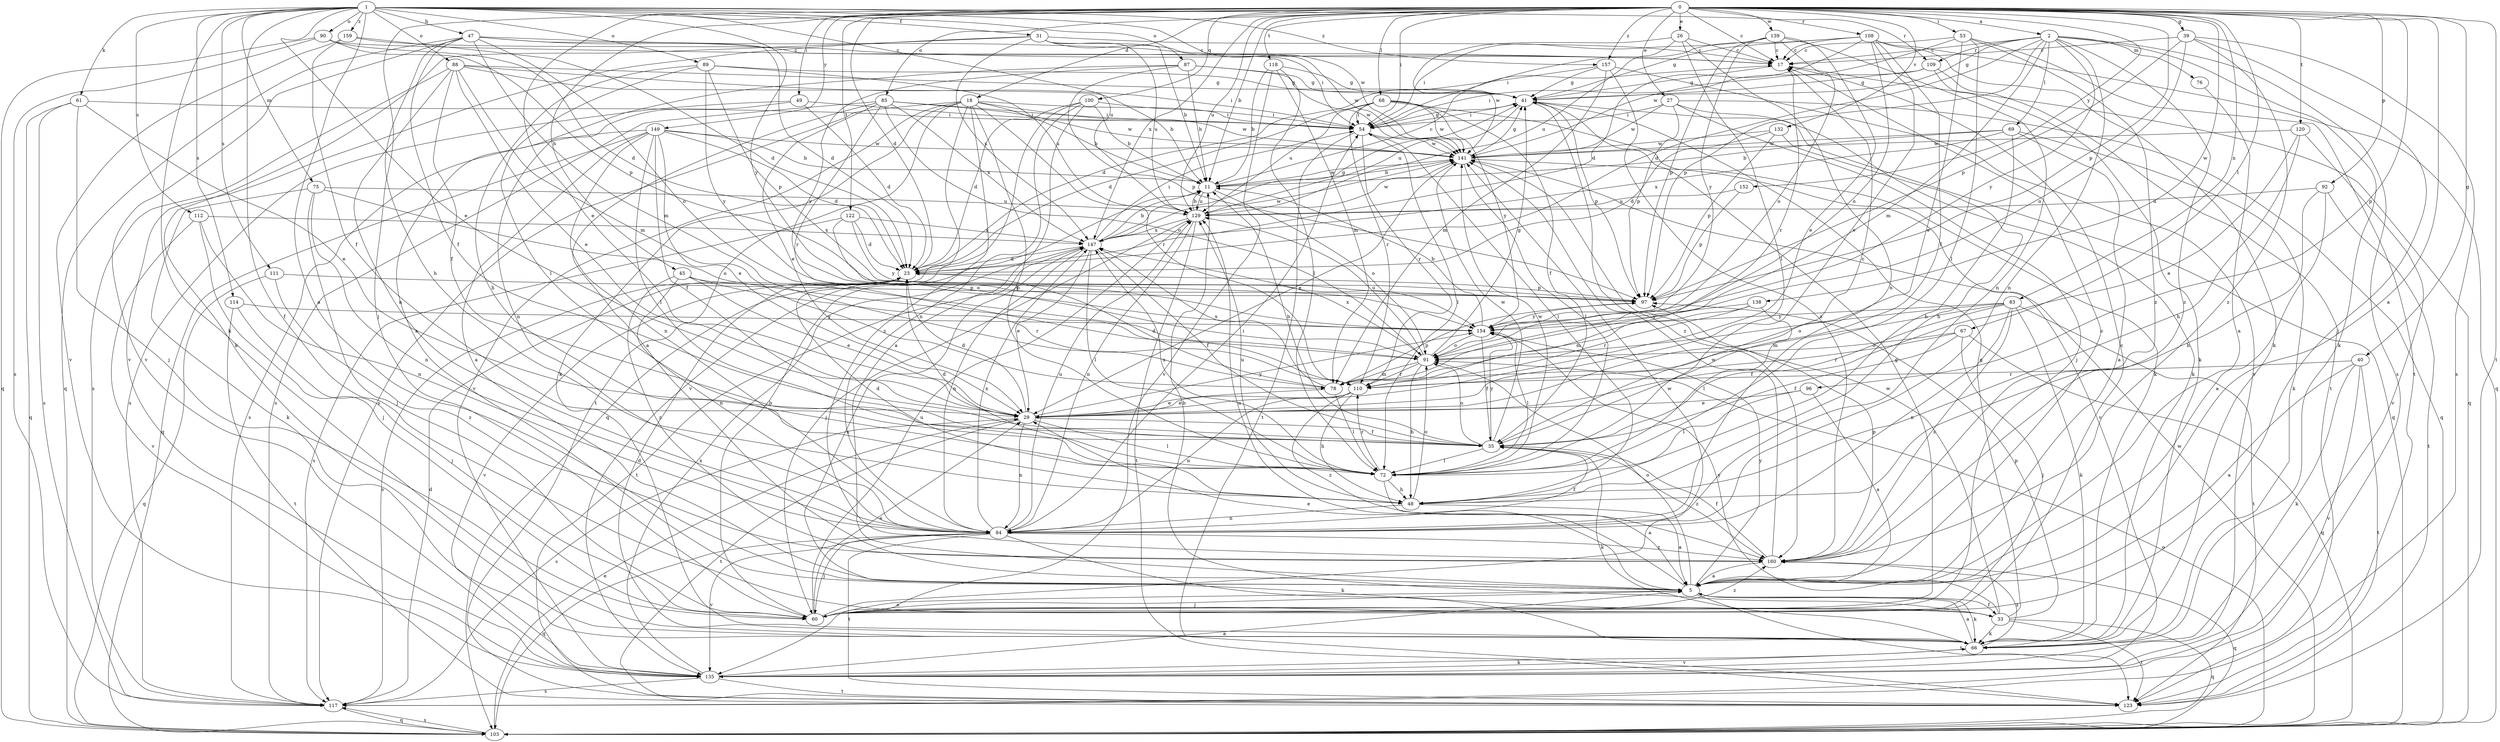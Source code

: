 strict digraph  {
0;
1;
2;
5;
11;
17;
18;
23;
26;
27;
29;
31;
33;
35;
39;
40;
41;
45;
47;
48;
49;
53;
54;
60;
61;
66;
67;
68;
69;
72;
75;
76;
78;
83;
84;
85;
87;
88;
89;
90;
91;
92;
96;
97;
100;
103;
108;
109;
110;
111;
112;
114;
117;
118;
120;
122;
123;
129;
132;
135;
138;
139;
141;
147;
149;
152;
154;
157;
159;
160;
0 -> 2  [label=a];
0 -> 5  [label=a];
0 -> 11  [label=b];
0 -> 17  [label=c];
0 -> 18  [label=d];
0 -> 23  [label=d];
0 -> 26  [label=e];
0 -> 27  [label=e];
0 -> 29  [label=e];
0 -> 39  [label=g];
0 -> 40  [label=g];
0 -> 45  [label=h];
0 -> 49  [label=i];
0 -> 53  [label=i];
0 -> 54  [label=i];
0 -> 60  [label=j];
0 -> 67  [label=l];
0 -> 68  [label=l];
0 -> 83  [label=n];
0 -> 85  [label=o];
0 -> 92  [label=p];
0 -> 96  [label=p];
0 -> 97  [label=p];
0 -> 100  [label=q];
0 -> 108  [label=r];
0 -> 118  [label=t];
0 -> 120  [label=t];
0 -> 122  [label=t];
0 -> 123  [label=t];
0 -> 129  [label=u];
0 -> 132  [label=v];
0 -> 138  [label=w];
0 -> 139  [label=w];
0 -> 147  [label=x];
0 -> 149  [label=y];
0 -> 152  [label=y];
0 -> 157  [label=z];
1 -> 5  [label=a];
1 -> 29  [label=e];
1 -> 31  [label=f];
1 -> 33  [label=f];
1 -> 47  [label=h];
1 -> 61  [label=k];
1 -> 66  [label=k];
1 -> 75  [label=m];
1 -> 87  [label=o];
1 -> 88  [label=o];
1 -> 89  [label=o];
1 -> 90  [label=o];
1 -> 109  [label=r];
1 -> 111  [label=s];
1 -> 112  [label=s];
1 -> 114  [label=s];
1 -> 129  [label=u];
1 -> 141  [label=w];
1 -> 154  [label=y];
1 -> 157  [label=z];
1 -> 159  [label=z];
2 -> 17  [label=c];
2 -> 23  [label=d];
2 -> 41  [label=g];
2 -> 66  [label=k];
2 -> 69  [label=l];
2 -> 76  [label=m];
2 -> 78  [label=m];
2 -> 84  [label=n];
2 -> 97  [label=p];
2 -> 109  [label=r];
2 -> 117  [label=s];
2 -> 154  [label=y];
2 -> 160  [label=z];
5 -> 17  [label=c];
5 -> 29  [label=e];
5 -> 33  [label=f];
5 -> 60  [label=j];
5 -> 66  [label=k];
5 -> 91  [label=o];
5 -> 123  [label=t];
5 -> 129  [label=u];
5 -> 154  [label=y];
11 -> 17  [label=c];
11 -> 91  [label=o];
11 -> 129  [label=u];
11 -> 141  [label=w];
17 -> 41  [label=g];
17 -> 103  [label=q];
17 -> 110  [label=r];
18 -> 11  [label=b];
18 -> 54  [label=i];
18 -> 66  [label=k];
18 -> 72  [label=l];
18 -> 103  [label=q];
18 -> 110  [label=r];
18 -> 117  [label=s];
18 -> 123  [label=t];
18 -> 135  [label=v];
18 -> 141  [label=w];
18 -> 160  [label=z];
23 -> 97  [label=p];
23 -> 117  [label=s];
23 -> 135  [label=v];
26 -> 17  [label=c];
26 -> 72  [label=l];
26 -> 84  [label=n];
26 -> 129  [label=u];
26 -> 141  [label=w];
27 -> 54  [label=i];
27 -> 60  [label=j];
27 -> 66  [label=k];
27 -> 97  [label=p];
27 -> 103  [label=q];
27 -> 141  [label=w];
29 -> 23  [label=d];
29 -> 35  [label=f];
29 -> 72  [label=l];
29 -> 84  [label=n];
29 -> 117  [label=s];
29 -> 123  [label=t];
29 -> 154  [label=y];
31 -> 11  [label=b];
31 -> 17  [label=c];
31 -> 66  [label=k];
31 -> 129  [label=u];
31 -> 135  [label=v];
31 -> 141  [label=w];
31 -> 147  [label=x];
33 -> 11  [label=b];
33 -> 41  [label=g];
33 -> 66  [label=k];
33 -> 97  [label=p];
33 -> 103  [label=q];
33 -> 123  [label=t];
33 -> 141  [label=w];
33 -> 147  [label=x];
33 -> 154  [label=y];
35 -> 11  [label=b];
35 -> 17  [label=c];
35 -> 66  [label=k];
35 -> 72  [label=l];
35 -> 91  [label=o];
35 -> 141  [label=w];
35 -> 154  [label=y];
35 -> 160  [label=z];
39 -> 17  [label=c];
39 -> 60  [label=j];
39 -> 91  [label=o];
39 -> 97  [label=p];
39 -> 117  [label=s];
39 -> 160  [label=z];
40 -> 5  [label=a];
40 -> 66  [label=k];
40 -> 110  [label=r];
40 -> 123  [label=t];
40 -> 135  [label=v];
41 -> 54  [label=i];
41 -> 97  [label=p];
41 -> 103  [label=q];
41 -> 129  [label=u];
41 -> 160  [label=z];
45 -> 29  [label=e];
45 -> 84  [label=n];
45 -> 97  [label=p];
45 -> 110  [label=r];
45 -> 160  [label=z];
47 -> 17  [label=c];
47 -> 23  [label=d];
47 -> 35  [label=f];
47 -> 48  [label=h];
47 -> 54  [label=i];
47 -> 78  [label=m];
47 -> 91  [label=o];
47 -> 103  [label=q];
47 -> 135  [label=v];
48 -> 5  [label=a];
48 -> 23  [label=d];
48 -> 54  [label=i];
48 -> 84  [label=n];
48 -> 91  [label=o];
48 -> 129  [label=u];
49 -> 23  [label=d];
49 -> 54  [label=i];
49 -> 84  [label=n];
49 -> 117  [label=s];
53 -> 17  [label=c];
53 -> 29  [label=e];
53 -> 72  [label=l];
53 -> 123  [label=t];
53 -> 141  [label=w];
53 -> 160  [label=z];
54 -> 41  [label=g];
54 -> 72  [label=l];
54 -> 110  [label=r];
54 -> 123  [label=t];
54 -> 141  [label=w];
60 -> 5  [label=a];
60 -> 11  [label=b];
60 -> 17  [label=c];
60 -> 29  [label=e];
60 -> 41  [label=g];
60 -> 129  [label=u];
60 -> 141  [label=w];
60 -> 160  [label=z];
61 -> 29  [label=e];
61 -> 54  [label=i];
61 -> 60  [label=j];
61 -> 103  [label=q];
61 -> 117  [label=s];
66 -> 5  [label=a];
66 -> 23  [label=d];
66 -> 135  [label=v];
66 -> 160  [label=z];
67 -> 35  [label=f];
67 -> 60  [label=j];
67 -> 91  [label=o];
67 -> 103  [label=q];
67 -> 110  [label=r];
68 -> 23  [label=d];
68 -> 35  [label=f];
68 -> 54  [label=i];
68 -> 66  [label=k];
68 -> 110  [label=r];
68 -> 129  [label=u];
68 -> 141  [label=w];
68 -> 154  [label=y];
69 -> 5  [label=a];
69 -> 11  [label=b];
69 -> 48  [label=h];
69 -> 66  [label=k];
69 -> 141  [label=w];
69 -> 147  [label=x];
72 -> 5  [label=a];
72 -> 23  [label=d];
72 -> 48  [label=h];
72 -> 110  [label=r];
72 -> 141  [label=w];
72 -> 147  [label=x];
75 -> 60  [label=j];
75 -> 66  [label=k];
75 -> 84  [label=n];
75 -> 91  [label=o];
75 -> 129  [label=u];
76 -> 5  [label=a];
78 -> 23  [label=d];
78 -> 29  [label=e];
78 -> 72  [label=l];
78 -> 97  [label=p];
78 -> 147  [label=x];
83 -> 35  [label=f];
83 -> 66  [label=k];
83 -> 78  [label=m];
83 -> 84  [label=n];
83 -> 91  [label=o];
83 -> 123  [label=t];
83 -> 154  [label=y];
83 -> 160  [label=z];
84 -> 35  [label=f];
84 -> 54  [label=i];
84 -> 60  [label=j];
84 -> 66  [label=k];
84 -> 103  [label=q];
84 -> 123  [label=t];
84 -> 129  [label=u];
84 -> 135  [label=v];
84 -> 147  [label=x];
84 -> 160  [label=z];
85 -> 5  [label=a];
85 -> 29  [label=e];
85 -> 54  [label=i];
85 -> 91  [label=o];
85 -> 110  [label=r];
85 -> 117  [label=s];
85 -> 141  [label=w];
85 -> 147  [label=x];
87 -> 5  [label=a];
87 -> 11  [label=b];
87 -> 41  [label=g];
87 -> 97  [label=p];
87 -> 141  [label=w];
87 -> 154  [label=y];
88 -> 11  [label=b];
88 -> 29  [label=e];
88 -> 35  [label=f];
88 -> 41  [label=g];
88 -> 54  [label=i];
88 -> 78  [label=m];
88 -> 84  [label=n];
88 -> 117  [label=s];
89 -> 41  [label=g];
89 -> 48  [label=h];
89 -> 72  [label=l];
89 -> 97  [label=p];
89 -> 129  [label=u];
89 -> 154  [label=y];
90 -> 17  [label=c];
90 -> 23  [label=d];
90 -> 97  [label=p];
90 -> 103  [label=q];
90 -> 117  [label=s];
91 -> 41  [label=g];
91 -> 48  [label=h];
91 -> 78  [label=m];
91 -> 110  [label=r];
91 -> 129  [label=u];
91 -> 147  [label=x];
92 -> 5  [label=a];
92 -> 48  [label=h];
92 -> 123  [label=t];
92 -> 129  [label=u];
96 -> 5  [label=a];
96 -> 29  [label=e];
96 -> 72  [label=l];
97 -> 154  [label=y];
100 -> 5  [label=a];
100 -> 11  [label=b];
100 -> 23  [label=d];
100 -> 54  [label=i];
100 -> 84  [label=n];
100 -> 135  [label=v];
103 -> 29  [label=e];
103 -> 91  [label=o];
103 -> 117  [label=s];
103 -> 141  [label=w];
108 -> 17  [label=c];
108 -> 23  [label=d];
108 -> 29  [label=e];
108 -> 35  [label=f];
108 -> 41  [label=g];
108 -> 54  [label=i];
108 -> 66  [label=k];
108 -> 91  [label=o];
108 -> 103  [label=q];
109 -> 41  [label=g];
109 -> 54  [label=i];
109 -> 66  [label=k];
109 -> 123  [label=t];
110 -> 29  [label=e];
110 -> 48  [label=h];
110 -> 84  [label=n];
110 -> 160  [label=z];
111 -> 97  [label=p];
111 -> 103  [label=q];
111 -> 160  [label=z];
112 -> 60  [label=j];
112 -> 84  [label=n];
112 -> 135  [label=v];
112 -> 147  [label=x];
114 -> 60  [label=j];
114 -> 123  [label=t];
114 -> 154  [label=y];
117 -> 23  [label=d];
117 -> 103  [label=q];
118 -> 11  [label=b];
118 -> 41  [label=g];
118 -> 72  [label=l];
118 -> 78  [label=m];
118 -> 135  [label=v];
120 -> 29  [label=e];
120 -> 48  [label=h];
120 -> 135  [label=v];
120 -> 141  [label=w];
122 -> 23  [label=d];
122 -> 91  [label=o];
122 -> 117  [label=s];
122 -> 147  [label=x];
122 -> 154  [label=y];
129 -> 11  [label=b];
129 -> 60  [label=j];
129 -> 84  [label=n];
129 -> 123  [label=t];
129 -> 141  [label=w];
129 -> 147  [label=x];
132 -> 23  [label=d];
132 -> 48  [label=h];
132 -> 97  [label=p];
132 -> 141  [label=w];
135 -> 5  [label=a];
135 -> 66  [label=k];
135 -> 117  [label=s];
135 -> 123  [label=t];
135 -> 147  [label=x];
138 -> 72  [label=l];
138 -> 78  [label=m];
138 -> 110  [label=r];
138 -> 154  [label=y];
139 -> 17  [label=c];
139 -> 29  [label=e];
139 -> 54  [label=i];
139 -> 84  [label=n];
139 -> 91  [label=o];
139 -> 97  [label=p];
139 -> 154  [label=y];
141 -> 11  [label=b];
141 -> 29  [label=e];
141 -> 41  [label=g];
141 -> 72  [label=l];
141 -> 135  [label=v];
147 -> 11  [label=b];
147 -> 23  [label=d];
147 -> 29  [label=e];
147 -> 35  [label=f];
147 -> 41  [label=g];
147 -> 54  [label=i];
147 -> 72  [label=l];
147 -> 84  [label=n];
147 -> 123  [label=t];
147 -> 141  [label=w];
149 -> 5  [label=a];
149 -> 11  [label=b];
149 -> 23  [label=d];
149 -> 29  [label=e];
149 -> 35  [label=f];
149 -> 72  [label=l];
149 -> 84  [label=n];
149 -> 103  [label=q];
149 -> 117  [label=s];
149 -> 141  [label=w];
152 -> 97  [label=p];
152 -> 129  [label=u];
154 -> 11  [label=b];
154 -> 35  [label=f];
154 -> 72  [label=l];
154 -> 91  [label=o];
157 -> 23  [label=d];
157 -> 41  [label=g];
157 -> 78  [label=m];
157 -> 135  [label=v];
157 -> 160  [label=z];
159 -> 17  [label=c];
159 -> 23  [label=d];
159 -> 35  [label=f];
159 -> 135  [label=v];
160 -> 5  [label=a];
160 -> 35  [label=f];
160 -> 97  [label=p];
160 -> 103  [label=q];
160 -> 141  [label=w];
}
